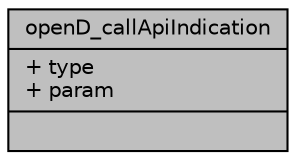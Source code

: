 digraph "openD_callApiIndication"
{
  edge [fontname="Helvetica",fontsize="10",labelfontname="Helvetica",labelfontsize="10"];
  node [fontname="Helvetica",fontsize="10",shape=record];
  Node21 [label="{openD_callApiIndication\n|+ type\l+ param\l|}",height=0.2,width=0.4,color="black", fillcolor="grey75", style="filled", fontcolor="black"];
}
